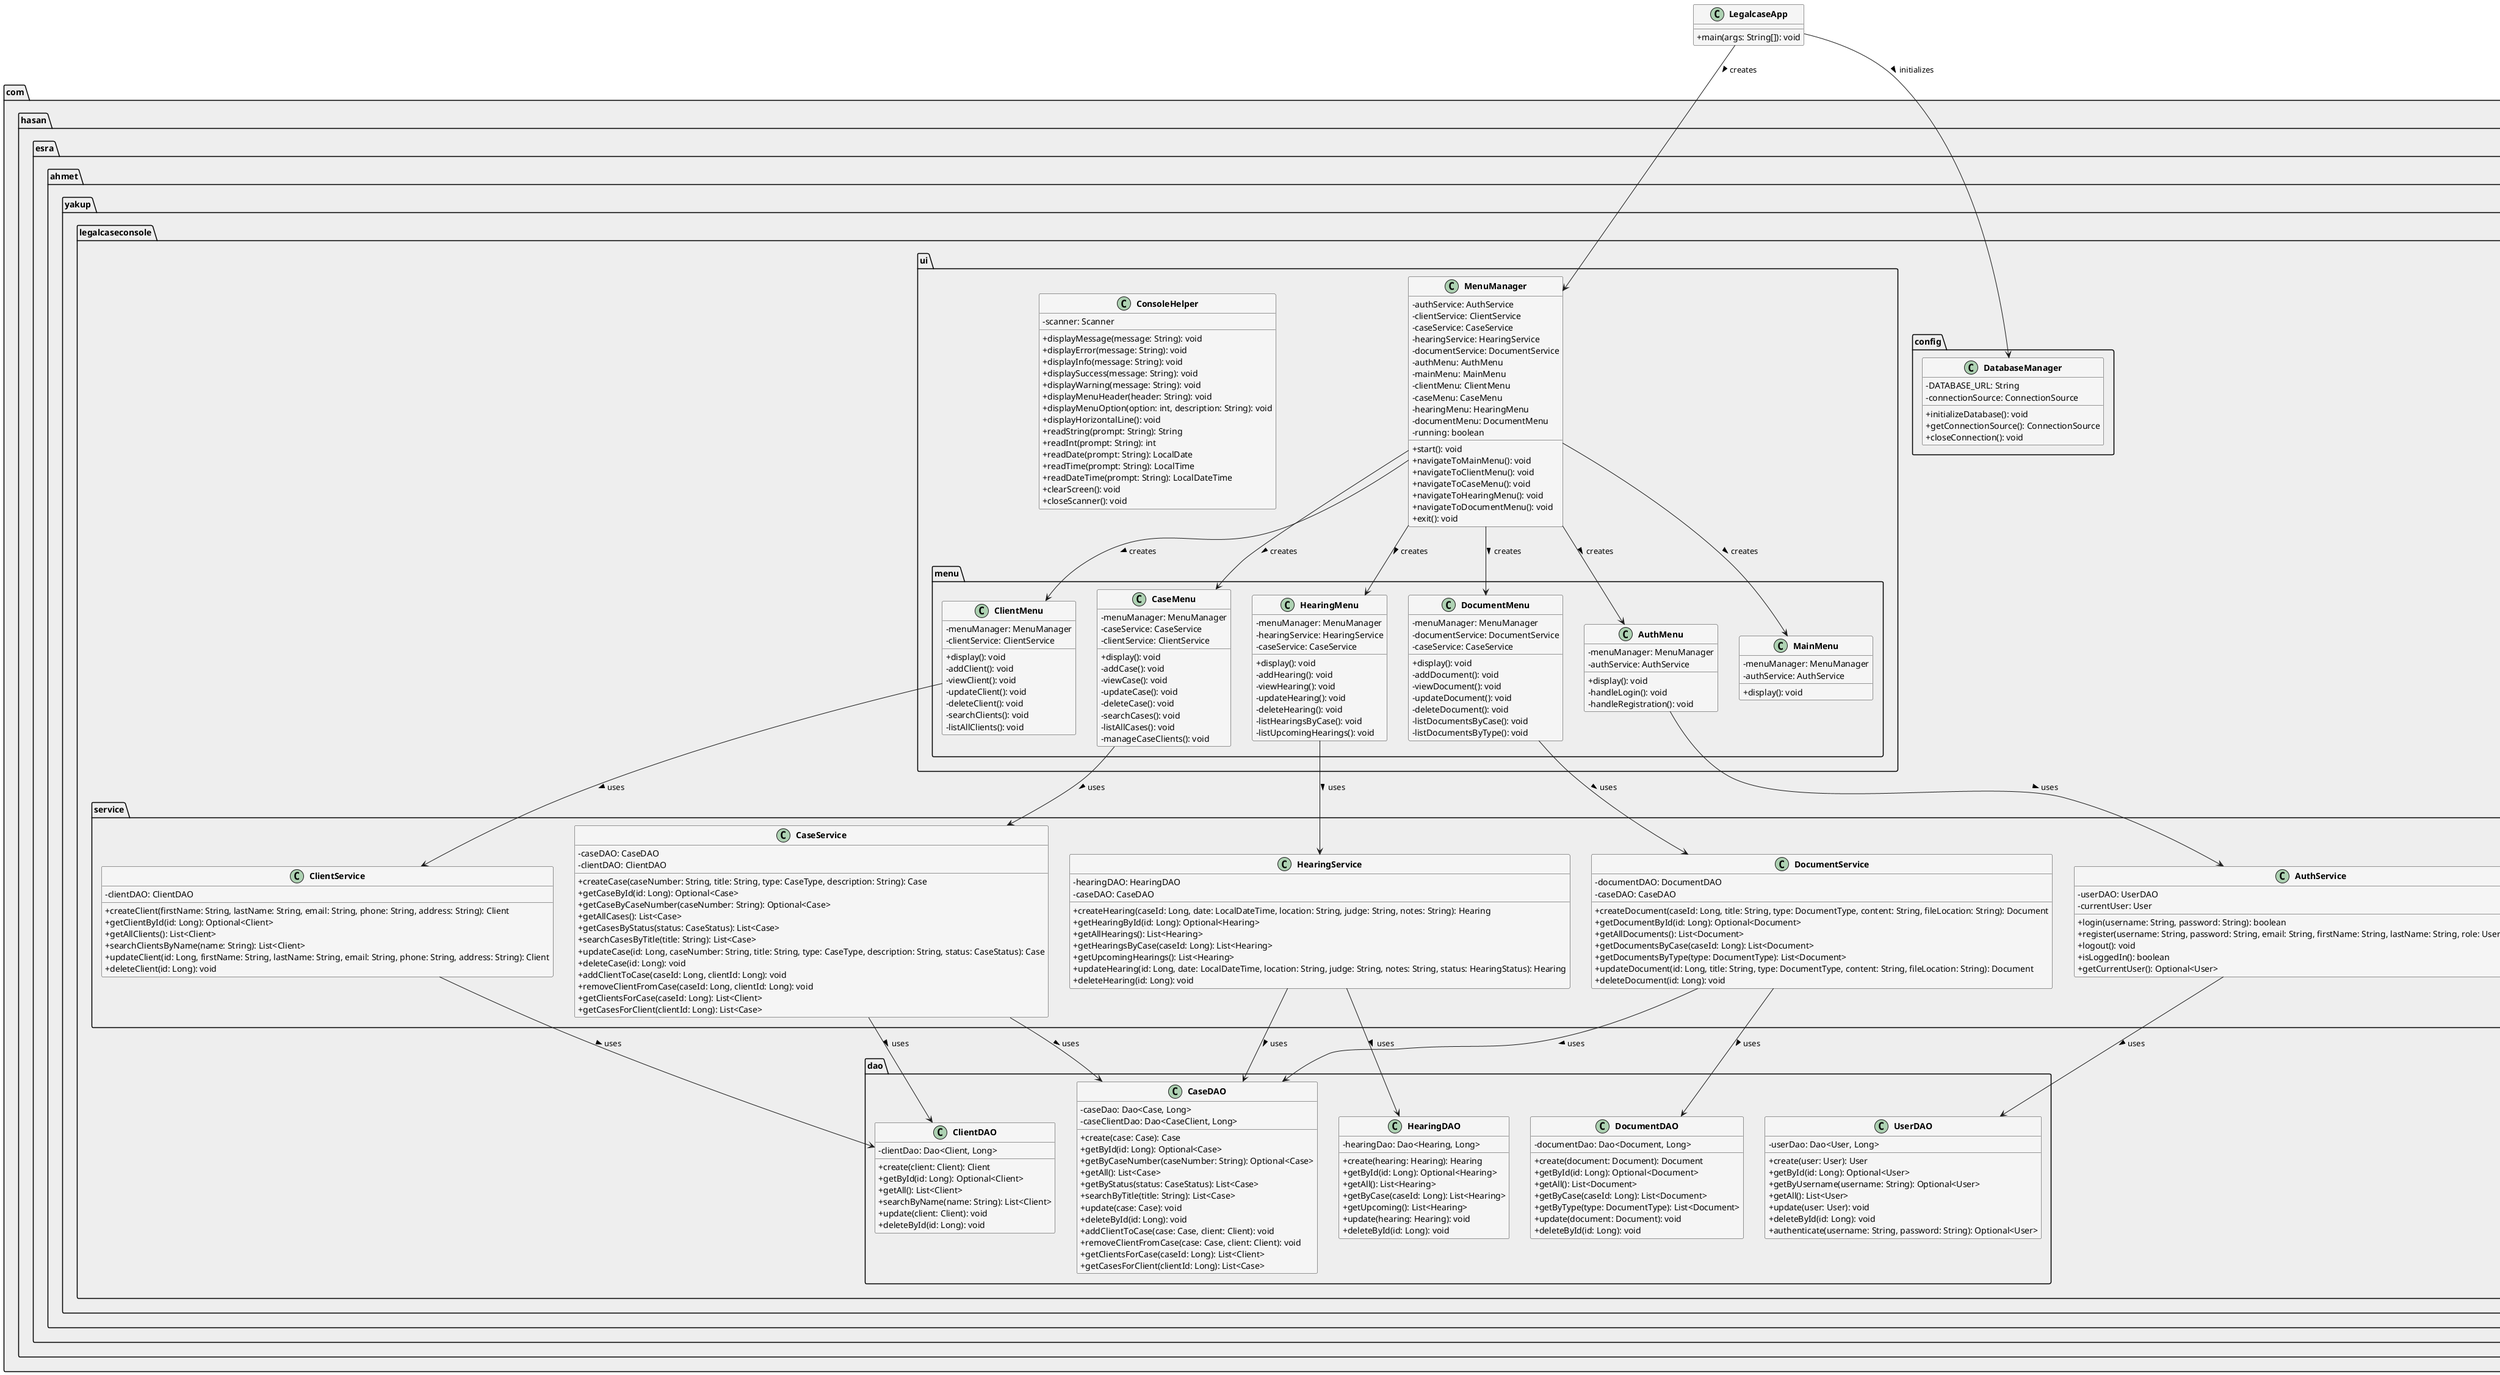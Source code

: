 @startuml Legal Case Tracker - Class Diagram

' Style settings
skinparam classAttributeIconSize 0
skinparam classFontStyle bold
skinparam classBackgroundColor #f5f5f5
skinparam classBorderColor #333333
skinparam packageBackgroundColor #eeeeee

' Packages
package "com.hasan.esra.ahmet.yakup.legalcaseconsole.model" {
  abstract class BaseEntity {
    - id: Long
    - createdAt: LocalDateTime
    - updatedAt: LocalDateTime
    + prePersist(): void
    + preUpdate(): void
  }
  
  class User extends BaseEntity {
    - username: String
    - password: String
    - email: String
    - firstName: String
    - lastName: String
    - role: UserRole
  }
  
  class Client extends BaseEntity {
    - firstName: String
    - lastName: String
    - email: String
    - phone: String
    - address: String
  }
  
  class Case extends BaseEntity {
    - caseNumber: String
    - title: String
    - type: CaseType
    - description: String
    - status: CaseStatus
    - hearings: Collection<Hearing>
    - documents: Collection<Document>
    + addClient(client: Client): void
    + removeClient(client: Client): void
    + addHearing(hearing: Hearing): void
    + addDocument(document: Document): void
  }
  
  class Hearing extends BaseEntity {
    - date: LocalDateTime
    - location: String
    - judge: String
    - notes: String
    - status: HearingStatus
    - cse: Case
  }
  
  class Document extends BaseEntity {
    - title: String
    - type: DocumentType
    - content: String
    - fileLocation: String
    - cse: Case
  }
  
  class CaseClient {
    - id: Long
    - cse: Case
    - client: Client
  }
  
  enum CaseType {
    CIVIL
    CRIMINAL
    FAMILY
    CORPORATE
    PROPERTY
    OTHER
  }
  
  enum CaseStatus {
    NEW
    ACTIVE
    PENDING
    CLOSED
    ARCHIVED
  }
  
  enum HearingStatus {
    SCHEDULED
    COMPLETED
    POSTPONED
    CANCELLED
  }
  
  enum DocumentType {
    CONTRACT
    COURT_FILING
    EVIDENCE
    CORRESPONDENCE
    NOTES
    OTHER
  }
  
  enum UserRole {
    ADMIN
    LAWYER
    ASSISTANT
    VIEWER
  }
  
  ' Relationships
  Case "1" *-- "many" Hearing : contains >
  Case "1" *-- "many" Document : contains >
  Case "many" -- "many" Client : associated with
  CaseClient -- Case
  CaseClient -- Client
}

package "com.hasan.esra.ahmet.yakup.legalcaseconsole.dao" {
  class CaseDAO {
    - caseDao: Dao<Case, Long>
    - caseClientDao: Dao<CaseClient, Long>
    + create(case: Case): Case
    + getById(id: Long): Optional<Case>
    + getByCaseNumber(caseNumber: String): Optional<Case>
    + getAll(): List<Case>
    + getByStatus(status: CaseStatus): List<Case>
    + searchByTitle(title: String): List<Case>
    + update(case: Case): void
    + deleteById(id: Long): void
    + addClientToCase(case: Case, client: Client): void
    + removeClientFromCase(case: Case, client: Client): void
    + getClientsForCase(caseId: Long): List<Client>
    + getCasesForClient(clientId: Long): List<Case>
  }
  
  class ClientDAO {
    - clientDao: Dao<Client, Long>
    + create(client: Client): Client
    + getById(id: Long): Optional<Client>
    + getAll(): List<Client>
    + searchByName(name: String): List<Client>
    + update(client: Client): void
    + deleteById(id: Long): void
  }
  
  class UserDAO {
    - userDao: Dao<User, Long>
    + create(user: User): User
    + getById(id: Long): Optional<User>
    + getByUsername(username: String): Optional<User>
    + getAll(): List<User>
    + update(user: User): void
    + deleteById(id: Long): void
    + authenticate(username: String, password: String): Optional<User>
  }
  
  class HearingDAO {
    - hearingDao: Dao<Hearing, Long>
    + create(hearing: Hearing): Hearing
    + getById(id: Long): Optional<Hearing>
    + getAll(): List<Hearing>
    + getByCase(caseId: Long): List<Hearing>
    + getUpcoming(): List<Hearing>
    + update(hearing: Hearing): void
    + deleteById(id: Long): void
  }
  
  class DocumentDAO {
    - documentDao: Dao<Document, Long>
    + create(document: Document): Document
    + getById(id: Long): Optional<Document>
    + getAll(): List<Document>
    + getByCase(caseId: Long): List<Document>
    + getByType(type: DocumentType): List<Document>
    + update(document: Document): void
    + deleteById(id: Long): void
  }
}

package "com.hasan.esra.ahmet.yakup.legalcaseconsole.service" {
  class AuthService {
    - userDAO: UserDAO
    - currentUser: User
    + login(username: String, password: String): boolean
    + register(username: String, password: String, email: String, firstName: String, lastName: String, role: UserRole): User
    + logout(): void
    + isLoggedIn(): boolean
    + getCurrentUser(): Optional<User>
  }
  
  class ClientService {
    - clientDAO: ClientDAO
    + createClient(firstName: String, lastName: String, email: String, phone: String, address: String): Client
    + getClientById(id: Long): Optional<Client>
    + getAllClients(): List<Client>
    + searchClientsByName(name: String): List<Client>
    + updateClient(id: Long, firstName: String, lastName: String, email: String, phone: String, address: String): Client
    + deleteClient(id: Long): void
  }
  
  class CaseService {
    - caseDAO: CaseDAO
    - clientDAO: ClientDAO
    + createCase(caseNumber: String, title: String, type: CaseType, description: String): Case
    + getCaseById(id: Long): Optional<Case>
    + getCaseByCaseNumber(caseNumber: String): Optional<Case>
    + getAllCases(): List<Case>
    + getCasesByStatus(status: CaseStatus): List<Case>
    + searchCasesByTitle(title: String): List<Case>
    + updateCase(id: Long, caseNumber: String, title: String, type: CaseType, description: String, status: CaseStatus): Case
    + deleteCase(id: Long): void
    + addClientToCase(caseId: Long, clientId: Long): void
    + removeClientFromCase(caseId: Long, clientId: Long): void
    + getClientsForCase(caseId: Long): List<Client>
    + getCasesForClient(clientId: Long): List<Case>
  }
  
  class HearingService {
    - hearingDAO: HearingDAO
    - caseDAO: CaseDAO
    + createHearing(caseId: Long, date: LocalDateTime, location: String, judge: String, notes: String): Hearing
    + getHearingById(id: Long): Optional<Hearing>
    + getAllHearings(): List<Hearing>
    + getHearingsByCase(caseId: Long): List<Hearing>
    + getUpcomingHearings(): List<Hearing>
    + updateHearing(id: Long, date: LocalDateTime, location: String, judge: String, notes: String, status: HearingStatus): Hearing
    + deleteHearing(id: Long): void
  }
  
  class DocumentService {
    - documentDAO: DocumentDAO
    - caseDAO: CaseDAO
    + createDocument(caseId: Long, title: String, type: DocumentType, content: String, fileLocation: String): Document
    + getDocumentById(id: Long): Optional<Document>
    + getAllDocuments(): List<Document>
    + getDocumentsByCase(caseId: Long): List<Document>
    + getDocumentsByType(type: DocumentType): List<Document>
    + updateDocument(id: Long, title: String, type: DocumentType, content: String, fileLocation: String): Document
    + deleteDocument(id: Long): void
  }
}

package "com.hasan.esra.ahmet.yakup.legalcaseconsole.ui" {
  class MenuManager {
    - authService: AuthService
    - clientService: ClientService
    - caseService: CaseService
    - hearingService: HearingService
    - documentService: DocumentService
    - authMenu: AuthMenu
    - mainMenu: MainMenu
    - clientMenu: ClientMenu
    - caseMenu: CaseMenu
    - hearingMenu: HearingMenu
    - documentMenu: DocumentMenu
    - running: boolean
    + start(): void
    + navigateToMainMenu(): void
    + navigateToClientMenu(): void
    + navigateToCaseMenu(): void
    + navigateToHearingMenu(): void
    + navigateToDocumentMenu(): void
    + exit(): void
  }
  
  class ConsoleHelper {
    - scanner: Scanner
    + displayMessage(message: String): void
    + displayError(message: String): void
    + displayInfo(message: String): void
    + displaySuccess(message: String): void
    + displayWarning(message: String): void
    + displayMenuHeader(header: String): void
    + displayMenuOption(option: int, description: String): void
    + displayHorizontalLine(): void
    + readString(prompt: String): String
    + readInt(prompt: String): int
    + readDate(prompt: String): LocalDate
    + readTime(prompt: String): LocalTime
    + readDateTime(prompt: String): LocalDateTime
    + clearScreen(): void
    + closeScanner(): void
  }
}

package "com.hasan.esra.ahmet.yakup.legalcaseconsole.ui.menu" {
  class AuthMenu {
    - menuManager: MenuManager
    - authService: AuthService
    + display(): void
    - handleLogin(): void
    - handleRegistration(): void
  }
  
  class MainMenu {
    - menuManager: MenuManager
    - authService: AuthService
    + display(): void
  }
  
  class ClientMenu {
    - menuManager: MenuManager
    - clientService: ClientService
    + display(): void
    - addClient(): void
    - viewClient(): void
    - updateClient(): void
    - deleteClient(): void
    - searchClients(): void
    - listAllClients(): void
  }
  
  class CaseMenu {
    - menuManager: MenuManager
    - caseService: CaseService
    - clientService: ClientService
    + display(): void
    - addCase(): void
    - viewCase(): void
    - updateCase(): void
    - deleteCase(): void
    - searchCases(): void
    - listAllCases(): void
    - manageCaseClients(): void
  }
  
  class HearingMenu {
    - menuManager: MenuManager
    - hearingService: HearingService
    - caseService: CaseService
    + display(): void
    - addHearing(): void
    - viewHearing(): void
    - updateHearing(): void
    - deleteHearing(): void
    - listHearingsByCase(): void
    - listUpcomingHearings(): void
  }
  
  class DocumentMenu {
    - menuManager: MenuManager
    - documentService: DocumentService
    - caseService: CaseService
    + display(): void
    - addDocument(): void
    - viewDocument(): void
    - updateDocument(): void
    - deleteDocument(): void
    - listDocumentsByCase(): void
    - listDocumentsByType(): void
  }
}

package "com.hasan.esra.ahmet.yakup.legalcaseconsole.config" {
  class DatabaseManager {
    - DATABASE_URL: String
    - connectionSource: ConnectionSource
    + initializeDatabase(): void
    + getConnectionSource(): ConnectionSource
    + closeConnection(): void
  }
}

class LegalcaseApp {
  + main(args: String[]): void
}

' Relationships between packages
LegalcaseApp --> MenuManager : creates >
LegalcaseApp --> DatabaseManager : initializes >

MenuManager --> AuthMenu : creates >
MenuManager --> MainMenu : creates >
MenuManager --> ClientMenu : creates >
MenuManager --> CaseMenu : creates >
MenuManager --> HearingMenu : creates >
MenuManager --> DocumentMenu : creates >

AuthMenu --> AuthService : uses >
ClientMenu --> ClientService : uses >
CaseMenu --> CaseService : uses >
HearingMenu --> HearingService : uses >
DocumentMenu --> DocumentService : uses >

AuthService --> UserDAO : uses >
ClientService --> ClientDAO : uses >
CaseService --> CaseDAO : uses >
CaseService --> ClientDAO : uses >
HearingService --> HearingDAO : uses >
HearingService --> CaseDAO : uses >
DocumentService --> DocumentDAO : uses >
DocumentService --> CaseDAO : uses >

@enduml
